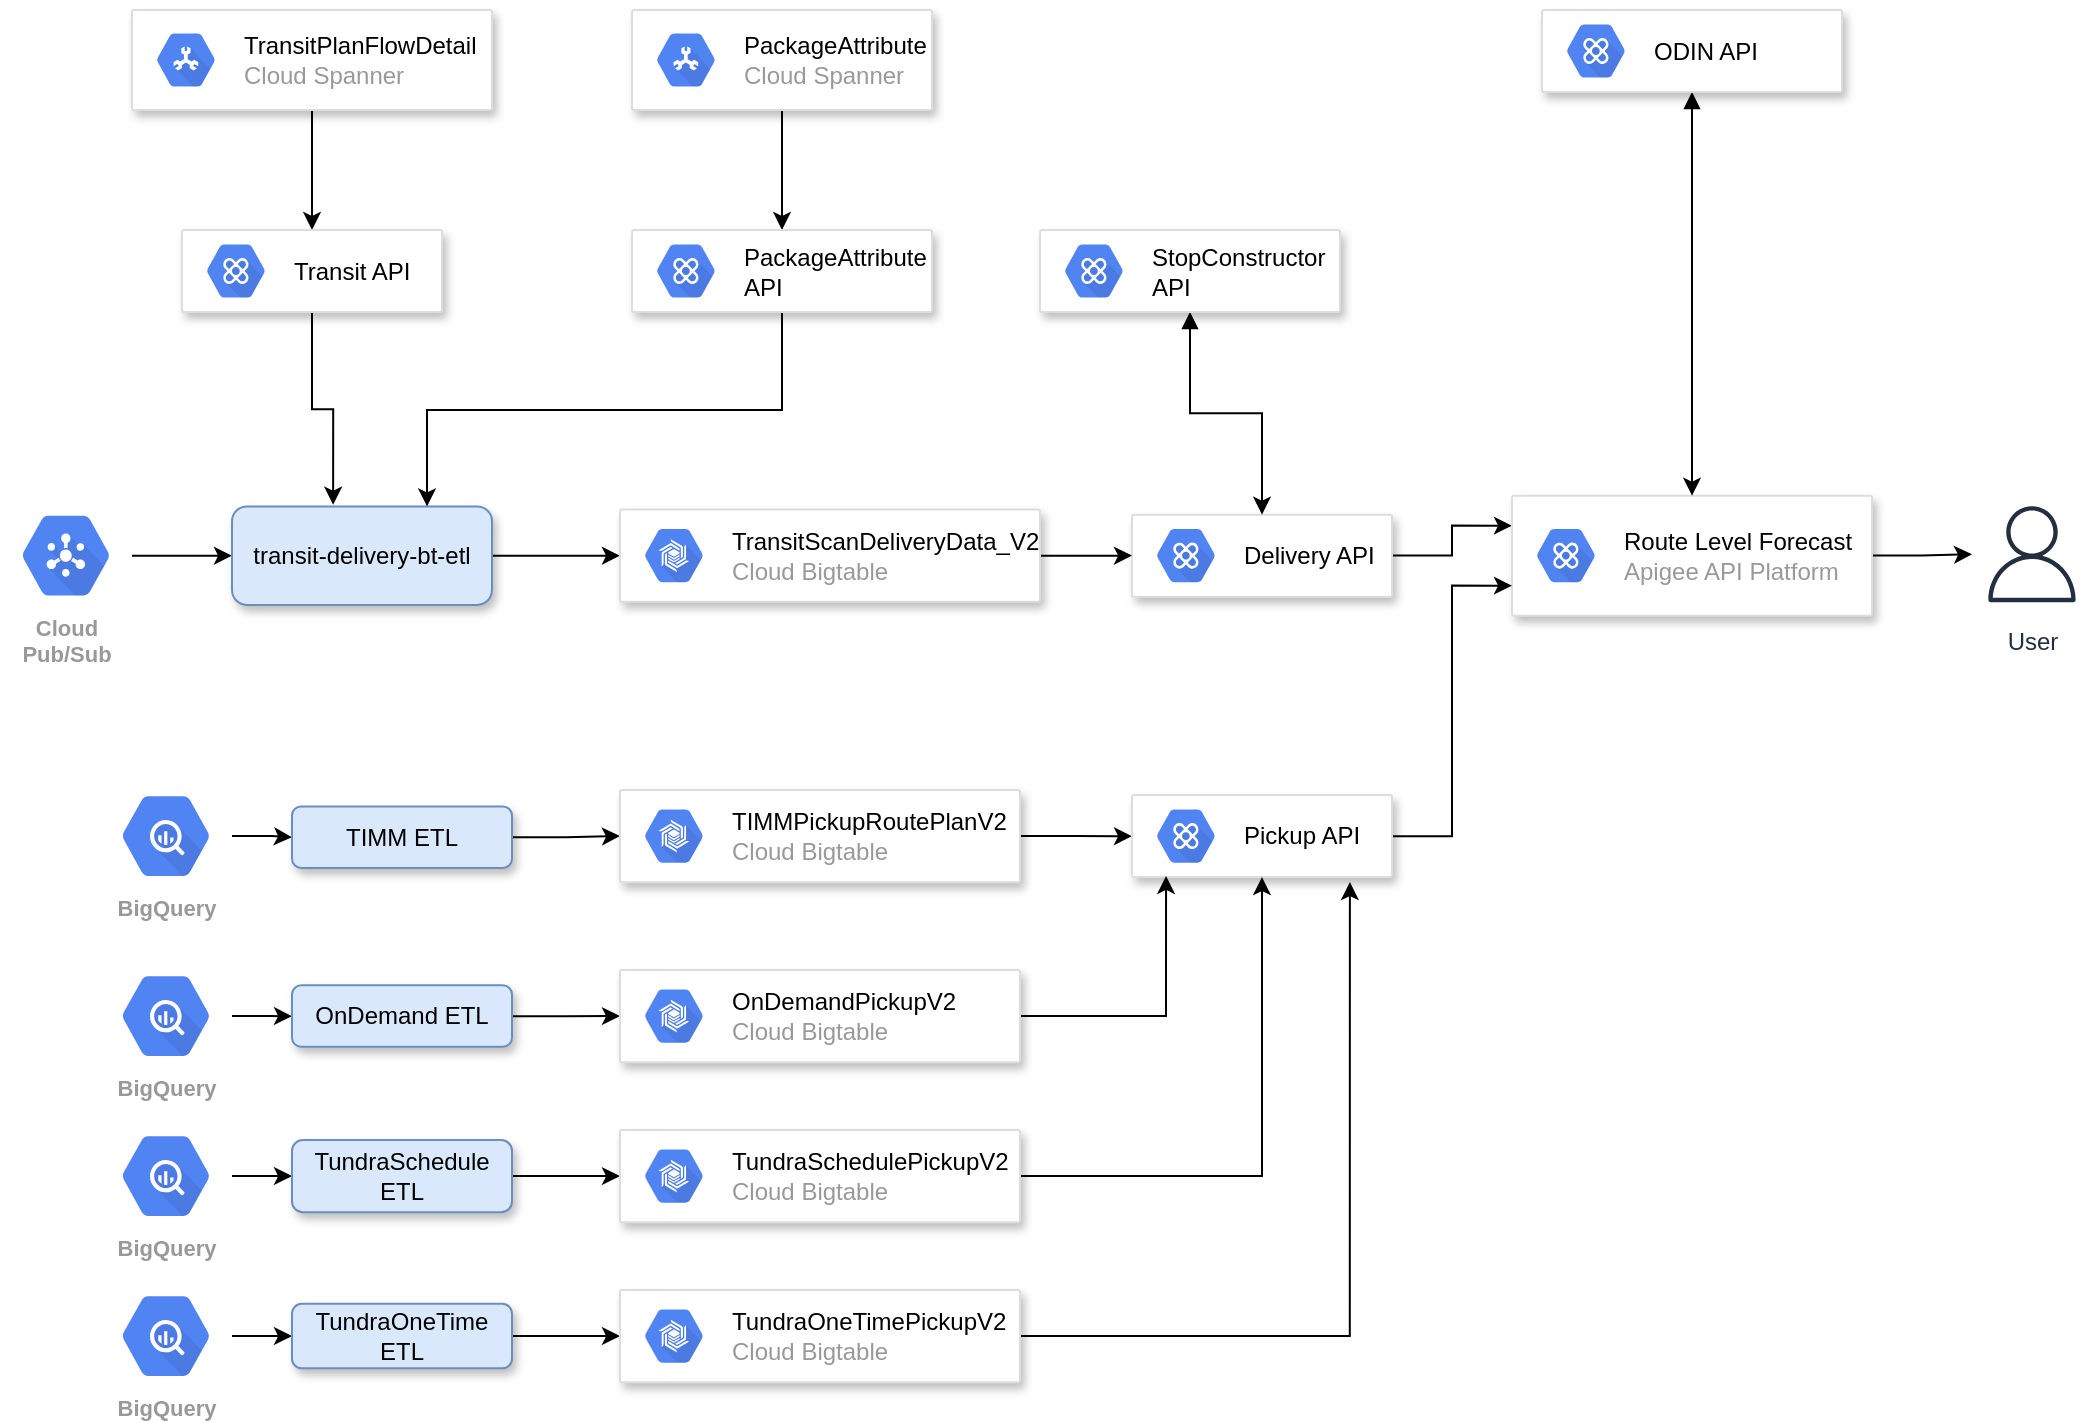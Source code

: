 <mxfile version="16.4.7" type="github">
  <diagram id="f106602c-feb2-e66a-4537-3a34d633f6aa" name="Page-1">
    <mxGraphModel dx="2763" dy="1355" grid="1" gridSize="10" guides="1" tooltips="1" connect="1" arrows="1" fold="1" page="1" pageScale="1" pageWidth="583" pageHeight="413" background="none" math="0" shadow="0">
      <root>
        <mxCell id="0" />
        <mxCell id="1" parent="0" />
        <mxCell id="_17MJ1O9a7a1vANiGVdv-1053" value="" style="edgeStyle=orthogonalEdgeStyle;rounded=0;orthogonalLoop=1;jettySize=auto;html=1;fontColor=#000000;" edge="1" parent="1" source="_17MJ1O9a7a1vANiGVdv-1001" target="_17MJ1O9a7a1vANiGVdv-1004">
          <mxGeometry relative="1" as="geometry" />
        </mxCell>
        <mxCell id="_17MJ1O9a7a1vANiGVdv-1001" value="Cloud&#xa;Pub/Sub" style="sketch=0;html=1;fillColor=#5184F3;strokeColor=none;verticalAlign=top;labelPosition=center;verticalLabelPosition=bottom;align=center;spacingTop=-6;fontSize=11;fontStyle=1;fontColor=#999999;shape=mxgraph.gcp2.hexIcon;prIcon=cloud_pubsub" vertex="1" parent="1">
          <mxGeometry x="-1686" y="-476.43" width="66" height="58.5" as="geometry" />
        </mxCell>
        <mxCell id="_17MJ1O9a7a1vANiGVdv-1054" value="" style="edgeStyle=orthogonalEdgeStyle;rounded=0;orthogonalLoop=1;jettySize=auto;html=1;fontColor=#000000;" edge="1" parent="1" source="_17MJ1O9a7a1vANiGVdv-1004" target="_17MJ1O9a7a1vANiGVdv-1050">
          <mxGeometry relative="1" as="geometry" />
        </mxCell>
        <mxCell id="_17MJ1O9a7a1vANiGVdv-1004" value="transit-delivery-bt-etl" style="rounded=1;whiteSpace=wrap;html=1;fillColor=#dae8fc;strokeColor=#6c8ebf;shadow=1;" vertex="1" parent="1">
          <mxGeometry x="-1570" y="-471.81" width="130" height="49.25" as="geometry" />
        </mxCell>
        <mxCell id="_17MJ1O9a7a1vANiGVdv-1078" value="" style="edgeStyle=orthogonalEdgeStyle;rounded=0;orthogonalLoop=1;jettySize=auto;html=1;fontColor=#000000;" edge="1" parent="1" source="_17MJ1O9a7a1vANiGVdv-1005" target="_17MJ1O9a7a1vANiGVdv-1021">
          <mxGeometry relative="1" as="geometry" />
        </mxCell>
        <mxCell id="_17MJ1O9a7a1vANiGVdv-1005" value="" style="strokeColor=#dddddd;shadow=1;strokeWidth=1;rounded=1;absoluteArcSize=1;arcSize=2;" vertex="1" parent="1">
          <mxGeometry x="-1370" y="-720" width="150" height="50" as="geometry" />
        </mxCell>
        <mxCell id="_17MJ1O9a7a1vANiGVdv-1006" value="&lt;font color=&quot;#000000&quot;&gt;PackageAttribute&lt;/font&gt;&lt;br&gt;Cloud Spanner" style="sketch=0;dashed=0;connectable=0;html=1;fillColor=#5184F3;strokeColor=none;shape=mxgraph.gcp2.hexIcon;prIcon=cloud_spanner;part=1;labelPosition=right;verticalLabelPosition=middle;align=left;verticalAlign=middle;spacingLeft=5;fontColor=#999999;fontSize=12;" vertex="1" parent="_17MJ1O9a7a1vANiGVdv-1005">
          <mxGeometry y="0.5" width="44" height="39" relative="1" as="geometry">
            <mxPoint x="5" y="-19.5" as="offset" />
          </mxGeometry>
        </mxCell>
        <mxCell id="_17MJ1O9a7a1vANiGVdv-1077" value="" style="edgeStyle=orthogonalEdgeStyle;rounded=0;orthogonalLoop=1;jettySize=auto;html=1;fontColor=#000000;" edge="1" parent="1" source="_17MJ1O9a7a1vANiGVdv-1007" target="_17MJ1O9a7a1vANiGVdv-1019">
          <mxGeometry relative="1" as="geometry" />
        </mxCell>
        <mxCell id="_17MJ1O9a7a1vANiGVdv-1007" value="" style="strokeColor=#dddddd;shadow=1;strokeWidth=1;rounded=1;absoluteArcSize=1;arcSize=2;" vertex="1" parent="1">
          <mxGeometry x="-1620" y="-720" width="180" height="50" as="geometry" />
        </mxCell>
        <mxCell id="_17MJ1O9a7a1vANiGVdv-1008" value="&lt;font color=&quot;#000000&quot;&gt;TransitPlanFlowDetail&lt;/font&gt;&lt;br&gt;Cloud Spanner" style="sketch=0;dashed=0;connectable=0;html=1;fillColor=#5184F3;strokeColor=none;shape=mxgraph.gcp2.hexIcon;prIcon=cloud_spanner;part=1;labelPosition=right;verticalLabelPosition=middle;align=left;verticalAlign=middle;spacingLeft=5;fontColor=#999999;fontSize=12;" vertex="1" parent="_17MJ1O9a7a1vANiGVdv-1007">
          <mxGeometry y="0.5" width="44" height="39" relative="1" as="geometry">
            <mxPoint x="5" y="-19.5" as="offset" />
          </mxGeometry>
        </mxCell>
        <mxCell id="_17MJ1O9a7a1vANiGVdv-1056" value="" style="edgeStyle=orthogonalEdgeStyle;rounded=0;orthogonalLoop=1;jettySize=auto;html=1;fontColor=#000000;entryX=0;entryY=0.25;entryDx=0;entryDy=0;" edge="1" parent="1" source="_17MJ1O9a7a1vANiGVdv-1015" target="_17MJ1O9a7a1vANiGVdv-1017">
          <mxGeometry relative="1" as="geometry" />
        </mxCell>
        <mxCell id="_17MJ1O9a7a1vANiGVdv-1015" value="" style="strokeColor=#dddddd;shadow=1;strokeWidth=1;rounded=1;absoluteArcSize=1;arcSize=2;" vertex="1" parent="1">
          <mxGeometry x="-1120" y="-467.68" width="130" height="41" as="geometry" />
        </mxCell>
        <mxCell id="_17MJ1O9a7a1vANiGVdv-1016" value="&lt;font color=&quot;#000000&quot;&gt;Delivery API&lt;/font&gt;" style="sketch=0;dashed=0;connectable=0;html=1;fillColor=#5184F3;strokeColor=none;shape=mxgraph.gcp2.hexIcon;prIcon=apigee_api_platform;part=1;labelPosition=right;verticalLabelPosition=middle;align=left;verticalAlign=middle;spacingLeft=5;fontColor=#999999;fontSize=12;" vertex="1" parent="_17MJ1O9a7a1vANiGVdv-1015">
          <mxGeometry y="0.5" width="44" height="39" relative="1" as="geometry">
            <mxPoint x="5" y="-19.5" as="offset" />
          </mxGeometry>
        </mxCell>
        <mxCell id="_17MJ1O9a7a1vANiGVdv-1057" value="" style="edgeStyle=orthogonalEdgeStyle;rounded=0;orthogonalLoop=1;jettySize=auto;html=1;fontColor=#000000;" edge="1" parent="1" source="_17MJ1O9a7a1vANiGVdv-1017" target="_17MJ1O9a7a1vANiGVdv-1027">
          <mxGeometry relative="1" as="geometry" />
        </mxCell>
        <mxCell id="_17MJ1O9a7a1vANiGVdv-1017" value="" style="strokeColor=#dddddd;shadow=1;strokeWidth=1;rounded=1;absoluteArcSize=1;arcSize=2;fontColor=#000000;" vertex="1" parent="1">
          <mxGeometry x="-930" y="-477.18" width="180" height="60" as="geometry" />
        </mxCell>
        <mxCell id="_17MJ1O9a7a1vANiGVdv-1018" value="&lt;font color=&quot;#000000&quot;&gt;Route Level Forecast&lt;/font&gt;&lt;br&gt;Apigee API Platform" style="sketch=0;dashed=0;connectable=0;html=1;fillColor=#5184F3;strokeColor=none;shape=mxgraph.gcp2.hexIcon;prIcon=apigee_api_platform;part=1;labelPosition=right;verticalLabelPosition=middle;align=left;verticalAlign=middle;spacingLeft=5;fontColor=#999999;fontSize=12;" vertex="1" parent="_17MJ1O9a7a1vANiGVdv-1017">
          <mxGeometry y="0.5" width="44" height="39" relative="1" as="geometry">
            <mxPoint x="5" y="-19.5" as="offset" />
          </mxGeometry>
        </mxCell>
        <mxCell id="_17MJ1O9a7a1vANiGVdv-1081" style="edgeStyle=orthogonalEdgeStyle;rounded=0;orthogonalLoop=1;jettySize=auto;html=1;entryX=0.389;entryY=-0.017;entryDx=0;entryDy=0;entryPerimeter=0;fontColor=#000000;" edge="1" parent="1" source="_17MJ1O9a7a1vANiGVdv-1019" target="_17MJ1O9a7a1vANiGVdv-1004">
          <mxGeometry relative="1" as="geometry" />
        </mxCell>
        <mxCell id="_17MJ1O9a7a1vANiGVdv-1019" value="" style="strokeColor=#dddddd;shadow=1;strokeWidth=1;rounded=1;absoluteArcSize=1;arcSize=2;" vertex="1" parent="1">
          <mxGeometry x="-1595" y="-610" width="130" height="41" as="geometry" />
        </mxCell>
        <mxCell id="_17MJ1O9a7a1vANiGVdv-1020" value="&lt;font color=&quot;#000000&quot;&gt;Transit API&lt;/font&gt;" style="sketch=0;dashed=0;connectable=0;html=1;fillColor=#5184F3;strokeColor=none;shape=mxgraph.gcp2.hexIcon;prIcon=apigee_api_platform;part=1;labelPosition=right;verticalLabelPosition=middle;align=left;verticalAlign=middle;spacingLeft=5;fontColor=#999999;fontSize=12;" vertex="1" parent="_17MJ1O9a7a1vANiGVdv-1019">
          <mxGeometry y="0.5" width="44" height="39" relative="1" as="geometry">
            <mxPoint x="5" y="-19.5" as="offset" />
          </mxGeometry>
        </mxCell>
        <mxCell id="_17MJ1O9a7a1vANiGVdv-1080" style="edgeStyle=orthogonalEdgeStyle;rounded=0;orthogonalLoop=1;jettySize=auto;html=1;entryX=0.75;entryY=0;entryDx=0;entryDy=0;fontColor=#000000;" edge="1" parent="1" source="_17MJ1O9a7a1vANiGVdv-1021" target="_17MJ1O9a7a1vANiGVdv-1004">
          <mxGeometry relative="1" as="geometry">
            <Array as="points">
              <mxPoint x="-1295" y="-520" />
              <mxPoint x="-1473" y="-520" />
            </Array>
          </mxGeometry>
        </mxCell>
        <mxCell id="_17MJ1O9a7a1vANiGVdv-1021" value="" style="strokeColor=#dddddd;shadow=1;strokeWidth=1;rounded=1;absoluteArcSize=1;arcSize=2;" vertex="1" parent="1">
          <mxGeometry x="-1370" y="-610" width="150" height="41" as="geometry" />
        </mxCell>
        <mxCell id="_17MJ1O9a7a1vANiGVdv-1022" value="&lt;font color=&quot;#000000&quot;&gt;PackageAttribute&lt;br&gt;API&lt;br&gt;&lt;/font&gt;" style="sketch=0;dashed=0;connectable=0;html=1;fillColor=#5184F3;strokeColor=none;shape=mxgraph.gcp2.hexIcon;prIcon=apigee_api_platform;part=1;labelPosition=right;verticalLabelPosition=middle;align=left;verticalAlign=middle;spacingLeft=5;fontColor=#999999;fontSize=12;" vertex="1" parent="_17MJ1O9a7a1vANiGVdv-1021">
          <mxGeometry y="0.5" width="44" height="39" relative="1" as="geometry">
            <mxPoint x="5" y="-19.5" as="offset" />
          </mxGeometry>
        </mxCell>
        <mxCell id="_17MJ1O9a7a1vANiGVdv-1082" style="edgeStyle=orthogonalEdgeStyle;rounded=0;orthogonalLoop=1;jettySize=auto;html=1;entryX=0.5;entryY=0;entryDx=0;entryDy=0;fontColor=#000000;startArrow=block;startFill=1;" edge="1" parent="1" source="_17MJ1O9a7a1vANiGVdv-1023" target="_17MJ1O9a7a1vANiGVdv-1015">
          <mxGeometry relative="1" as="geometry" />
        </mxCell>
        <mxCell id="_17MJ1O9a7a1vANiGVdv-1023" value="" style="strokeColor=#dddddd;shadow=1;strokeWidth=1;rounded=1;absoluteArcSize=1;arcSize=2;" vertex="1" parent="1">
          <mxGeometry x="-1166" y="-610" width="150" height="41" as="geometry" />
        </mxCell>
        <mxCell id="_17MJ1O9a7a1vANiGVdv-1024" value="&lt;font color=&quot;#000000&quot;&gt;StopConstructor&lt;br&gt;API&lt;/font&gt;" style="sketch=0;dashed=0;connectable=0;html=1;fillColor=#5184F3;strokeColor=none;shape=mxgraph.gcp2.hexIcon;prIcon=apigee_api_platform;part=1;labelPosition=right;verticalLabelPosition=middle;align=left;verticalAlign=middle;spacingLeft=5;fontColor=#999999;fontSize=12;" vertex="1" parent="_17MJ1O9a7a1vANiGVdv-1023">
          <mxGeometry y="0.5" width="44" height="39" relative="1" as="geometry">
            <mxPoint x="5" y="-19.5" as="offset" />
          </mxGeometry>
        </mxCell>
        <mxCell id="_17MJ1O9a7a1vANiGVdv-1084" style="edgeStyle=orthogonalEdgeStyle;rounded=0;orthogonalLoop=1;jettySize=auto;html=1;fontColor=#000000;startArrow=block;startFill=1;" edge="1" parent="1" source="_17MJ1O9a7a1vANiGVdv-1025" target="_17MJ1O9a7a1vANiGVdv-1017">
          <mxGeometry relative="1" as="geometry" />
        </mxCell>
        <mxCell id="_17MJ1O9a7a1vANiGVdv-1025" value="" style="strokeColor=#dddddd;shadow=1;strokeWidth=1;rounded=1;absoluteArcSize=1;arcSize=2;" vertex="1" parent="1">
          <mxGeometry x="-915" y="-720" width="150" height="41" as="geometry" />
        </mxCell>
        <mxCell id="_17MJ1O9a7a1vANiGVdv-1026" value="&lt;font color=&quot;#000000&quot;&gt;ODIN API&lt;/font&gt;" style="sketch=0;dashed=0;connectable=0;html=1;fillColor=#5184F3;strokeColor=none;shape=mxgraph.gcp2.hexIcon;prIcon=apigee_api_platform;part=1;labelPosition=right;verticalLabelPosition=middle;align=left;verticalAlign=middle;spacingLeft=5;fontColor=#999999;fontSize=12;" vertex="1" parent="_17MJ1O9a7a1vANiGVdv-1025">
          <mxGeometry y="0.5" width="44" height="39" relative="1" as="geometry">
            <mxPoint x="5" y="-19.5" as="offset" />
          </mxGeometry>
        </mxCell>
        <mxCell id="_17MJ1O9a7a1vANiGVdv-1027" value="User" style="sketch=0;outlineConnect=0;fontColor=#232F3E;gradientColor=none;strokeColor=#232F3E;fillColor=#ffffff;dashed=0;verticalLabelPosition=bottom;verticalAlign=top;align=center;html=1;fontSize=12;fontStyle=0;aspect=fixed;shape=mxgraph.aws4.resourceIcon;resIcon=mxgraph.aws4.user;" vertex="1" parent="1">
          <mxGeometry x="-700" y="-477.93" width="60" height="60" as="geometry" />
        </mxCell>
        <mxCell id="_17MJ1O9a7a1vANiGVdv-1070" value="" style="edgeStyle=orthogonalEdgeStyle;rounded=0;orthogonalLoop=1;jettySize=auto;html=1;fontColor=#000000;" edge="1" parent="1" source="_17MJ1O9a7a1vANiGVdv-1028" target="_17MJ1O9a7a1vANiGVdv-1036">
          <mxGeometry relative="1" as="geometry" />
        </mxCell>
        <mxCell id="_17MJ1O9a7a1vANiGVdv-1028" value="BigQuery" style="sketch=0;html=1;fillColor=#5184F3;strokeColor=none;verticalAlign=top;labelPosition=center;verticalLabelPosition=bottom;align=center;spacingTop=-6;fontSize=11;fontStyle=1;fontColor=#999999;shape=mxgraph.gcp2.hexIcon;prIcon=bigquery" vertex="1" parent="1">
          <mxGeometry x="-1636" y="-336.19" width="66" height="58.5" as="geometry" />
        </mxCell>
        <mxCell id="_17MJ1O9a7a1vANiGVdv-1068" value="" style="edgeStyle=orthogonalEdgeStyle;rounded=0;orthogonalLoop=1;jettySize=auto;html=1;fontColor=#000000;" edge="1" parent="1" source="_17MJ1O9a7a1vANiGVdv-1029" target="_17MJ1O9a7a1vANiGVdv-1041">
          <mxGeometry relative="1" as="geometry" />
        </mxCell>
        <mxCell id="_17MJ1O9a7a1vANiGVdv-1029" value="BigQuery" style="sketch=0;html=1;fillColor=#5184F3;strokeColor=none;verticalAlign=top;labelPosition=center;verticalLabelPosition=bottom;align=center;spacingTop=-6;fontSize=11;fontStyle=1;fontColor=#999999;shape=mxgraph.gcp2.hexIcon;prIcon=bigquery" vertex="1" parent="1">
          <mxGeometry x="-1636" y="-246.19" width="66" height="58.5" as="geometry" />
        </mxCell>
        <mxCell id="_17MJ1O9a7a1vANiGVdv-1066" value="" style="edgeStyle=orthogonalEdgeStyle;rounded=0;orthogonalLoop=1;jettySize=auto;html=1;fontColor=#000000;" edge="1" parent="1" source="_17MJ1O9a7a1vANiGVdv-1030" target="_17MJ1O9a7a1vANiGVdv-1042">
          <mxGeometry relative="1" as="geometry" />
        </mxCell>
        <mxCell id="_17MJ1O9a7a1vANiGVdv-1030" value="BigQuery" style="sketch=0;html=1;fillColor=#5184F3;strokeColor=none;verticalAlign=top;labelPosition=center;verticalLabelPosition=bottom;align=center;spacingTop=-6;fontSize=11;fontStyle=1;fontColor=#999999;shape=mxgraph.gcp2.hexIcon;prIcon=bigquery" vertex="1" parent="1">
          <mxGeometry x="-1636" y="-166.19" width="66" height="58.5" as="geometry" />
        </mxCell>
        <mxCell id="_17MJ1O9a7a1vANiGVdv-1064" value="" style="edgeStyle=orthogonalEdgeStyle;rounded=0;orthogonalLoop=1;jettySize=auto;html=1;fontColor=#000000;" edge="1" parent="1" source="_17MJ1O9a7a1vANiGVdv-1031" target="_17MJ1O9a7a1vANiGVdv-1043">
          <mxGeometry relative="1" as="geometry" />
        </mxCell>
        <mxCell id="_17MJ1O9a7a1vANiGVdv-1031" value="BigQuery" style="sketch=0;html=1;fillColor=#5184F3;strokeColor=none;verticalAlign=top;labelPosition=center;verticalLabelPosition=bottom;align=center;spacingTop=-6;fontSize=11;fontStyle=1;fontColor=#999999;shape=mxgraph.gcp2.hexIcon;prIcon=bigquery" vertex="1" parent="1">
          <mxGeometry x="-1636" y="-86.19" width="66" height="58.5" as="geometry" />
        </mxCell>
        <mxCell id="_17MJ1O9a7a1vANiGVdv-1071" value="" style="edgeStyle=orthogonalEdgeStyle;rounded=0;orthogonalLoop=1;jettySize=auto;html=1;fontColor=#000000;" edge="1" parent="1" source="_17MJ1O9a7a1vANiGVdv-1036" target="_17MJ1O9a7a1vANiGVdv-1039">
          <mxGeometry relative="1" as="geometry" />
        </mxCell>
        <mxCell id="_17MJ1O9a7a1vANiGVdv-1036" value="TIMM ETL" style="rounded=1;whiteSpace=wrap;html=1;fillColor=#dae8fc;strokeColor=#6c8ebf;shadow=1;glass=0;" vertex="1" parent="1">
          <mxGeometry x="-1540" y="-321.81" width="110" height="30.75" as="geometry" />
        </mxCell>
        <mxCell id="_17MJ1O9a7a1vANiGVdv-1072" value="" style="edgeStyle=orthogonalEdgeStyle;rounded=0;orthogonalLoop=1;jettySize=auto;html=1;fontColor=#000000;" edge="1" parent="1" source="_17MJ1O9a7a1vANiGVdv-1039" target="_17MJ1O9a7a1vANiGVdv-1047">
          <mxGeometry relative="1" as="geometry" />
        </mxCell>
        <mxCell id="_17MJ1O9a7a1vANiGVdv-1039" value="" style="strokeColor=#dddddd;shadow=1;strokeWidth=1;rounded=1;absoluteArcSize=1;arcSize=2;fontColor=#000000;" vertex="1" parent="1">
          <mxGeometry x="-1376" y="-330" width="200" height="46.12" as="geometry" />
        </mxCell>
        <mxCell id="_17MJ1O9a7a1vANiGVdv-1040" value="&lt;font color=&quot;#000000&quot;&gt;TIMMPickupRoutePlanV2&lt;br&gt;&lt;/font&gt;Cloud Bigtable" style="sketch=0;dashed=0;connectable=0;html=1;fillColor=#5184F3;strokeColor=none;shape=mxgraph.gcp2.hexIcon;prIcon=cloud_bigtable;part=1;labelPosition=right;verticalLabelPosition=middle;align=left;verticalAlign=middle;spacingLeft=5;fontColor=#999999;fontSize=12;" vertex="1" parent="_17MJ1O9a7a1vANiGVdv-1039">
          <mxGeometry y="0.5" width="44" height="39" relative="1" as="geometry">
            <mxPoint x="5" y="-19.5" as="offset" />
          </mxGeometry>
        </mxCell>
        <mxCell id="_17MJ1O9a7a1vANiGVdv-1069" value="" style="edgeStyle=orthogonalEdgeStyle;rounded=0;orthogonalLoop=1;jettySize=auto;html=1;fontColor=#000000;" edge="1" parent="1" source="_17MJ1O9a7a1vANiGVdv-1041" target="_17MJ1O9a7a1vANiGVdv-1058">
          <mxGeometry relative="1" as="geometry" />
        </mxCell>
        <mxCell id="_17MJ1O9a7a1vANiGVdv-1041" value="OnDemand ETL" style="rounded=1;whiteSpace=wrap;html=1;fillColor=#dae8fc;strokeColor=#6c8ebf;shadow=1;glass=0;" vertex="1" parent="1">
          <mxGeometry x="-1540" y="-232.32" width="110" height="30.75" as="geometry" />
        </mxCell>
        <mxCell id="_17MJ1O9a7a1vANiGVdv-1067" value="" style="edgeStyle=orthogonalEdgeStyle;rounded=0;orthogonalLoop=1;jettySize=auto;html=1;fontColor=#000000;" edge="1" parent="1" source="_17MJ1O9a7a1vANiGVdv-1042" target="_17MJ1O9a7a1vANiGVdv-1060">
          <mxGeometry relative="1" as="geometry" />
        </mxCell>
        <mxCell id="_17MJ1O9a7a1vANiGVdv-1042" value="TundraSchedule ETL" style="rounded=1;whiteSpace=wrap;html=1;fillColor=#dae8fc;strokeColor=#6c8ebf;shadow=1;glass=0;" vertex="1" parent="1">
          <mxGeometry x="-1540" y="-155" width="110" height="36.12" as="geometry" />
        </mxCell>
        <mxCell id="_17MJ1O9a7a1vANiGVdv-1065" value="" style="edgeStyle=orthogonalEdgeStyle;rounded=0;orthogonalLoop=1;jettySize=auto;html=1;fontColor=#000000;" edge="1" parent="1" source="_17MJ1O9a7a1vANiGVdv-1043" target="_17MJ1O9a7a1vANiGVdv-1062">
          <mxGeometry relative="1" as="geometry" />
        </mxCell>
        <mxCell id="_17MJ1O9a7a1vANiGVdv-1043" value="TundraOneTime ETL" style="rounded=1;whiteSpace=wrap;html=1;fillColor=#dae8fc;strokeColor=#6c8ebf;shadow=1;glass=0;" vertex="1" parent="1">
          <mxGeometry x="-1540" y="-73.07" width="110" height="32.25" as="geometry" />
        </mxCell>
        <mxCell id="_17MJ1O9a7a1vANiGVdv-1076" style="edgeStyle=orthogonalEdgeStyle;rounded=0;orthogonalLoop=1;jettySize=auto;html=1;entryX=0;entryY=0.75;entryDx=0;entryDy=0;fontColor=#000000;" edge="1" parent="1" source="_17MJ1O9a7a1vANiGVdv-1047" target="_17MJ1O9a7a1vANiGVdv-1017">
          <mxGeometry relative="1" as="geometry" />
        </mxCell>
        <mxCell id="_17MJ1O9a7a1vANiGVdv-1047" value="" style="strokeColor=#dddddd;shadow=1;strokeWidth=1;rounded=1;absoluteArcSize=1;arcSize=2;" vertex="1" parent="1">
          <mxGeometry x="-1120" y="-327.44" width="130" height="41" as="geometry" />
        </mxCell>
        <mxCell id="_17MJ1O9a7a1vANiGVdv-1048" value="&lt;font color=&quot;#000000&quot;&gt;Pickup API&lt;/font&gt;" style="sketch=0;dashed=0;connectable=0;html=1;fillColor=#5184F3;strokeColor=none;shape=mxgraph.gcp2.hexIcon;prIcon=apigee_api_platform;part=1;labelPosition=right;verticalLabelPosition=middle;align=left;verticalAlign=middle;spacingLeft=5;fontColor=#999999;fontSize=12;" vertex="1" parent="_17MJ1O9a7a1vANiGVdv-1047">
          <mxGeometry y="0.5" width="44" height="39" relative="1" as="geometry">
            <mxPoint x="5" y="-19.5" as="offset" />
          </mxGeometry>
        </mxCell>
        <mxCell id="_17MJ1O9a7a1vANiGVdv-1055" value="" style="edgeStyle=orthogonalEdgeStyle;rounded=0;orthogonalLoop=1;jettySize=auto;html=1;fontColor=#000000;" edge="1" parent="1" source="_17MJ1O9a7a1vANiGVdv-1050" target="_17MJ1O9a7a1vANiGVdv-1015">
          <mxGeometry relative="1" as="geometry" />
        </mxCell>
        <mxCell id="_17MJ1O9a7a1vANiGVdv-1050" value="" style="strokeColor=#dddddd;shadow=1;strokeWidth=1;rounded=1;absoluteArcSize=1;arcSize=2;fontColor=#000000;" vertex="1" parent="1">
          <mxGeometry x="-1376" y="-470.24" width="210" height="46.12" as="geometry" />
        </mxCell>
        <mxCell id="_17MJ1O9a7a1vANiGVdv-1051" value="&lt;font color=&quot;#000000&quot;&gt;TransitScanDeliveryData_V2&lt;br&gt;&lt;/font&gt;Cloud Bigtable" style="sketch=0;dashed=0;connectable=0;html=1;fillColor=#5184F3;strokeColor=none;shape=mxgraph.gcp2.hexIcon;prIcon=cloud_bigtable;part=1;labelPosition=right;verticalLabelPosition=middle;align=left;verticalAlign=middle;spacingLeft=5;fontColor=#999999;fontSize=12;" vertex="1" parent="_17MJ1O9a7a1vANiGVdv-1050">
          <mxGeometry y="0.5" width="44" height="39" relative="1" as="geometry">
            <mxPoint x="5" y="-19.5" as="offset" />
          </mxGeometry>
        </mxCell>
        <mxCell id="_17MJ1O9a7a1vANiGVdv-1073" style="edgeStyle=orthogonalEdgeStyle;rounded=0;orthogonalLoop=1;jettySize=auto;html=1;entryX=0.131;entryY=0.986;entryDx=0;entryDy=0;entryPerimeter=0;fontColor=#000000;" edge="1" parent="1" source="_17MJ1O9a7a1vANiGVdv-1058" target="_17MJ1O9a7a1vANiGVdv-1047">
          <mxGeometry relative="1" as="geometry" />
        </mxCell>
        <mxCell id="_17MJ1O9a7a1vANiGVdv-1058" value="" style="strokeColor=#dddddd;shadow=1;strokeWidth=1;rounded=1;absoluteArcSize=1;arcSize=2;fontColor=#000000;" vertex="1" parent="1">
          <mxGeometry x="-1376" y="-240" width="200" height="46.12" as="geometry" />
        </mxCell>
        <mxCell id="_17MJ1O9a7a1vANiGVdv-1059" value="&lt;span style=&quot;color: rgb(0 , 0 , 0)&quot;&gt;OnDemandPickupV2&lt;br&gt;&lt;/span&gt;Cloud Bigtable" style="sketch=0;dashed=0;connectable=0;html=1;fillColor=#5184F3;strokeColor=none;shape=mxgraph.gcp2.hexIcon;prIcon=cloud_bigtable;part=1;labelPosition=right;verticalLabelPosition=middle;align=left;verticalAlign=middle;spacingLeft=5;fontColor=#999999;fontSize=12;" vertex="1" parent="_17MJ1O9a7a1vANiGVdv-1058">
          <mxGeometry y="0.5" width="44" height="39" relative="1" as="geometry">
            <mxPoint x="5" y="-19.5" as="offset" />
          </mxGeometry>
        </mxCell>
        <mxCell id="_17MJ1O9a7a1vANiGVdv-1074" style="edgeStyle=orthogonalEdgeStyle;rounded=0;orthogonalLoop=1;jettySize=auto;html=1;entryX=0.5;entryY=1;entryDx=0;entryDy=0;fontColor=#000000;" edge="1" parent="1" source="_17MJ1O9a7a1vANiGVdv-1060" target="_17MJ1O9a7a1vANiGVdv-1047">
          <mxGeometry relative="1" as="geometry" />
        </mxCell>
        <mxCell id="_17MJ1O9a7a1vANiGVdv-1060" value="" style="strokeColor=#dddddd;shadow=1;strokeWidth=1;rounded=1;absoluteArcSize=1;arcSize=2;fontColor=#000000;" vertex="1" parent="1">
          <mxGeometry x="-1376" y="-160" width="200" height="46.12" as="geometry" />
        </mxCell>
        <mxCell id="_17MJ1O9a7a1vANiGVdv-1061" value="&lt;span style=&quot;color: rgb(0 , 0 , 0)&quot;&gt;TundraSchedulePickupV2&lt;/span&gt;&lt;font color=&quot;#000000&quot;&gt;&lt;br&gt;&lt;/font&gt;Cloud Bigtable" style="sketch=0;dashed=0;connectable=0;html=1;fillColor=#5184F3;strokeColor=none;shape=mxgraph.gcp2.hexIcon;prIcon=cloud_bigtable;part=1;labelPosition=right;verticalLabelPosition=middle;align=left;verticalAlign=middle;spacingLeft=5;fontColor=#999999;fontSize=12;" vertex="1" parent="_17MJ1O9a7a1vANiGVdv-1060">
          <mxGeometry y="0.5" width="44" height="39" relative="1" as="geometry">
            <mxPoint x="5" y="-19.5" as="offset" />
          </mxGeometry>
        </mxCell>
        <mxCell id="_17MJ1O9a7a1vANiGVdv-1075" style="edgeStyle=orthogonalEdgeStyle;rounded=0;orthogonalLoop=1;jettySize=auto;html=1;entryX=0.838;entryY=1.06;entryDx=0;entryDy=0;entryPerimeter=0;fontColor=#000000;" edge="1" parent="1" source="_17MJ1O9a7a1vANiGVdv-1062" target="_17MJ1O9a7a1vANiGVdv-1047">
          <mxGeometry relative="1" as="geometry" />
        </mxCell>
        <mxCell id="_17MJ1O9a7a1vANiGVdv-1062" value="" style="strokeColor=#dddddd;shadow=1;strokeWidth=1;rounded=1;absoluteArcSize=1;arcSize=2;fontColor=#000000;" vertex="1" parent="1">
          <mxGeometry x="-1376" y="-80" width="200" height="46.12" as="geometry" />
        </mxCell>
        <mxCell id="_17MJ1O9a7a1vANiGVdv-1063" value="&lt;span style=&quot;color: rgb(0 , 0 , 0)&quot;&gt;TundraOneTimePickupV2&lt;/span&gt;&lt;font color=&quot;#000000&quot;&gt;&lt;br&gt;&lt;/font&gt;Cloud Bigtable" style="sketch=0;dashed=0;connectable=0;html=1;fillColor=#5184F3;strokeColor=none;shape=mxgraph.gcp2.hexIcon;prIcon=cloud_bigtable;part=1;labelPosition=right;verticalLabelPosition=middle;align=left;verticalAlign=middle;spacingLeft=5;fontColor=#999999;fontSize=12;" vertex="1" parent="_17MJ1O9a7a1vANiGVdv-1062">
          <mxGeometry y="0.5" width="44" height="39" relative="1" as="geometry">
            <mxPoint x="5" y="-19.5" as="offset" />
          </mxGeometry>
        </mxCell>
      </root>
    </mxGraphModel>
  </diagram>
</mxfile>
